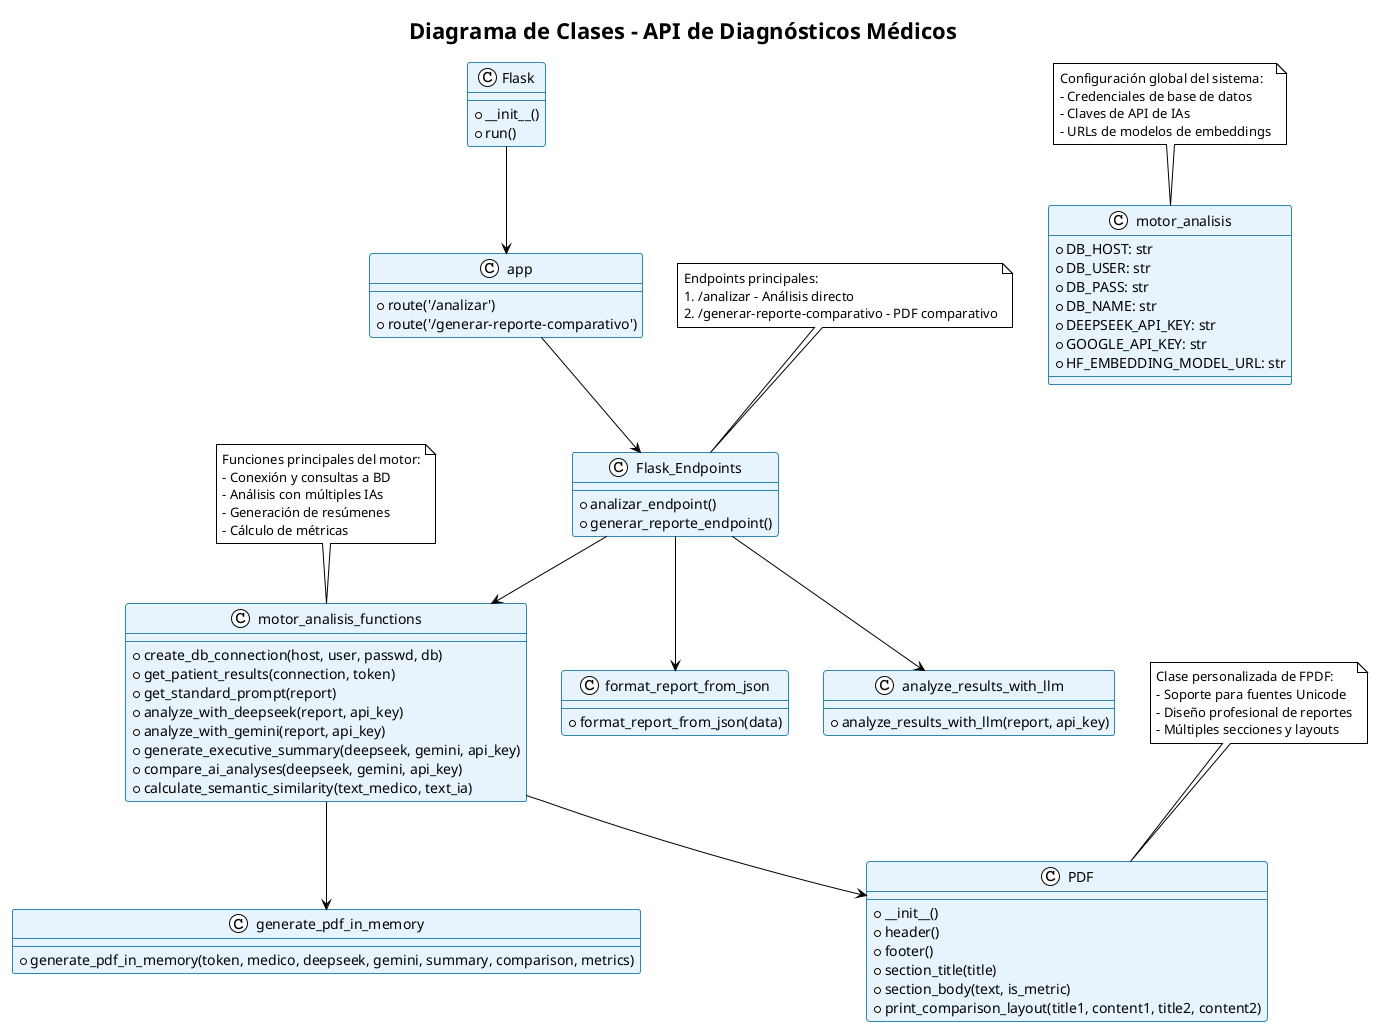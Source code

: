 @startuml Diagrama de Clases del Sistema
!theme plain
skinparam backgroundColor #FFFFFF
skinparam classBackgroundColor #E8F4FD
skinparam classBorderColor #2E86AB
skinparam classAttributeBackgroundColor #F0F8FF
skinparam classMethodBackgroundColor #F0F8FF

title Diagrama de Clases - API de Diagnósticos Médicos

class Flask {
    + __init__()
    + run()
}

class app {
    + route('/analizar')
    + route('/generar-reporte-comparativo')
}

class motor_analisis {
    + DB_HOST: str
    + DB_USER: str
    + DB_PASS: str
    + DB_NAME: str
    + DEEPSEEK_API_KEY: str
    + GOOGLE_API_KEY: str
    + HF_EMBEDDING_MODEL_URL: str
}

class motor_analisis_functions {
    + create_db_connection(host, user, passwd, db)
    + get_patient_results(connection, token)
    + get_standard_prompt(report)
    + analyze_with_deepseek(report, api_key)
    + analyze_with_gemini(report, api_key)
    + generate_executive_summary(deepseek, gemini, api_key)
    + compare_ai_analyses(deepseek, gemini, api_key)
    + calculate_semantic_similarity(text_medico, text_ia)
}

class PDF {
    + __init__()
    + header()
    + footer()
    + section_title(title)
    + section_body(text, is_metric)
    + print_comparison_layout(title1, content1, title2, content2)
}

class generate_pdf_in_memory {
    + generate_pdf_in_memory(token, medico, deepseek, gemini, summary, comparison, metrics)
}

class format_report_from_json {
    + format_report_from_json(data)
}

class analyze_results_with_llm {
    + analyze_results_with_llm(report, api_key)
}

class Flask_Endpoints {
    + analizar_endpoint()
    + generar_reporte_endpoint()
}

' Relaciones
Flask --> app
app --> Flask_Endpoints
Flask_Endpoints --> motor_analisis_functions
Flask_Endpoints --> format_report_from_json
Flask_Endpoints --> analyze_results_with_llm
motor_analisis_functions --> PDF
motor_analisis_functions --> generate_pdf_in_memory

' Notas explicativas
note top of motor_analisis
Configuración global del sistema:
- Credenciales de base de datos
- Claves de API de IAs
- URLs de modelos de embeddings
end note

note top of motor_analisis_functions
Funciones principales del motor:
- Conexión y consultas a BD
- Análisis con múltiples IAs
- Generación de resúmenes
- Cálculo de métricas
end note

note top of PDF
Clase personalizada de FPDF:
- Soporte para fuentes Unicode
- Diseño profesional de reportes
- Múltiples secciones y layouts
end note

note top of Flask_Endpoints
Endpoints principales:
1. /analizar - Análisis directo
2. /generar-reporte-comparativo - PDF comparativo
end note

@enduml

